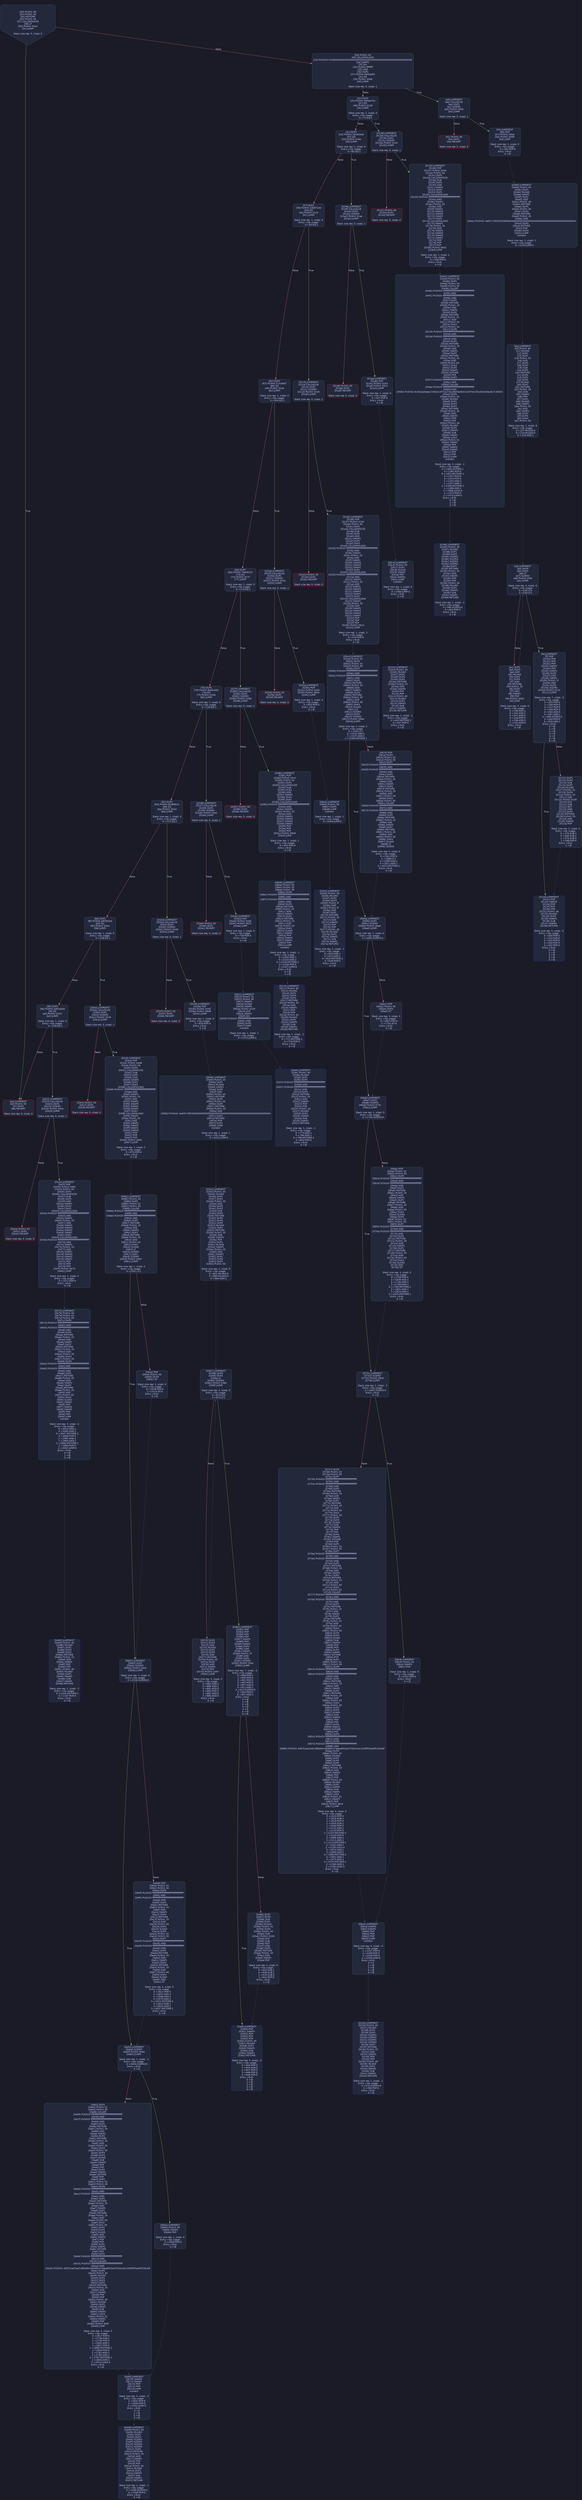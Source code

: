 digraph G {
    node [shape=box, style="filled, rounded", color="#565f89", fontcolor="#c0caf5", fontname="Helvetica", fillcolor="#24283b"];
    edge [color="#414868", fontcolor="#c0caf5", fontname="Helvetica"];
    bgcolor="#1a1b26";
    0 [ label = "[00] PUSH1 80
[02] PUSH1 40
[04] MSTORE
[05] PUSH1 04
[07] CALLDATASIZE
[08] LT
[09] PUSH2 00a4
[0c] JUMPI

Stack size req: 0, sizeΔ: 0
" shape = invhouse]
    1 [ label = "[0d] PUSH1 00
[0f] CALLDATALOAD
[10] PUSH29 0100000000000000000000000000000000000000000000000000000000
[2e] SWAP1
[2f] DIV
[30] PUSH4 ffffffff
[35] AND
[36] DUP1
[37] PUSH4 06fdde03
[3c] EQ
[3d] PUSH2 00a9
[40] JUMPI

Stack size req: 0, sizeΔ: 1
"]
    2 [ label = "[41] DUP1
[42] PUSH4 095ea7b3
[47] EQ
[48] PUSH2 0139
[4b] JUMPI

Stack size req: 1, sizeΔ: 0
Entry->Op usage:
	0->71:EQ:1
"]
    3 [ label = "[4c] DUP1
[4d] PUSH4 18160ddd
[52] EQ
[53] PUSH2 019e
[56] JUMPI

Stack size req: 1, sizeΔ: 0
Entry->Op usage:
	0->82:EQ:1
"]
    4 [ label = "[57] DUP1
[58] PUSH4 23b872dd
[5d] EQ
[5e] PUSH2 01c9
[61] JUMPI

Stack size req: 1, sizeΔ: 0
Entry->Op usage:
	0->93:EQ:1
"]
    5 [ label = "[62] DUP1
[63] PUSH4 313ce567
[68] EQ
[69] PUSH2 024e
[6c] JUMPI

Stack size req: 1, sizeΔ: 0
Entry->Op usage:
	0->104:EQ:1
"]
    6 [ label = "[6d] DUP1
[6e] PUSH4 70a08231
[73] EQ
[74] PUSH2 027f
[77] JUMPI

Stack size req: 1, sizeΔ: 0
Entry->Op usage:
	0->115:EQ:1
"]
    7 [ label = "[78] DUP1
[79] PUSH4 8da5cb5b
[7e] EQ
[7f] PUSH2 02d6
[82] JUMPI

Stack size req: 1, sizeΔ: 0
Entry->Op usage:
	0->126:EQ:1
"]
    8 [ label = "[83] DUP1
[84] PUSH4 95d89b41
[89] EQ
[8a] PUSH2 032d
[8d] JUMPI

Stack size req: 1, sizeΔ: 0
Entry->Op usage:
	0->137:EQ:1
"]
    9 [ label = "[8e] DUP1
[8f] PUSH4 a9059cbb
[94] EQ
[95] PUSH2 03bd
[98] JUMPI

Stack size req: 1, sizeΔ: 0
Entry->Op usage:
	0->148:EQ:1
"]
    10 [ label = "[99] DUP1
[9a] PUSH4 dd62ed3e
[9f] EQ
[a0] PUSH2 0422
[a3] JUMPI

Stack size req: 1, sizeΔ: 0
Entry->Op usage:
	0->159:EQ:1
"]
    11 [ label = "[a4] JUMPDEST
[a5] PUSH1 00
[a7] DUP1
[a8] REVERT

Stack size req: 0, sizeΔ: 0
" color = "red"]
    12 [ label = "[a9] JUMPDEST
[aa] CALLVALUE
[ab] DUP1
[ac] ISZERO
[ad] PUSH2 00b5
[b0] JUMPI

Stack size req: 0, sizeΔ: 1
"]
    13 [ label = "[b1] PUSH1 00
[b3] DUP1
[b4] REVERT

Stack size req: 0, sizeΔ: 0
" color = "red"]
    14 [ label = "[b5] JUMPDEST
[b6] POP
[b7] PUSH2 00be
[ba] PUSH2 0499
[bd] JUMP

Stack size req: 1, sizeΔ: 0
Entry->Op usage:
	0->182:POP:0
Entry->Exit:
	0->😵
"]
    15 [ label = "[be] JUMPDEST
[bf] PUSH1 40
[c1] MLOAD
[c2] DUP1
[c3] DUP1
[c4] PUSH1 20
[c6] ADD
[c7] DUP3
[c8] DUP2
[c9] SUB
[ca] DUP3
[cb] MSTORE
[cc] DUP4
[cd] DUP2
[ce] DUP2
[cf] MLOAD
[d0] DUP2
[d1] MSTORE
[d2] PUSH1 20
[d4] ADD
[d5] SWAP2
[d6] POP
[d7] DUP1
[d8] MLOAD
[d9] SWAP1
[da] PUSH1 20
[dc] ADD
[dd] SWAP1
[de] DUP1
[df] DUP4
[e0] DUP4
[e1] PUSH1 00

Stack size req: 1, sizeΔ: 9
Entry->Op usage:
	0->207:MLOAD:0
	0->216:MLOAD:0
	0->220:ADD:1
"]
    16 [ label = "[e3] JUMPDEST
[e4] DUP4
[e5] DUP2
[e6] LT
[e7] ISZERO
[e8] PUSH2 00fe
[eb] JUMPI

Stack size req: 4, sizeΔ: 0
Entry->Op usage:
	0->230:LT:0
	3->230:LT:1
"]
    17 [ label = "[ec] DUP1
[ed] DUP3
[ee] ADD
[ef] MLOAD
[f0] DUP2
[f1] DUP5
[f2] ADD
[f3] MSTORE
[f4] PUSH1 20
[f6] DUP2
[f7] ADD
[f8] SWAP1
[f9] POP
[fa] PUSH2 00e3
[fd] JUMP

Stack size req: 3, sizeΔ: 0
Entry->Op usage:
	0->238:ADD:1
	0->242:ADD:1
	0->247:ADD:0
	0->249:POP:0
	1->238:ADD:0
	2->242:ADD:0
Entry->Exit:
	0->😵
"]
    18 [ label = "[fe] JUMPDEST
[ff] POP
[0100] POP
[0101] POP
[0102] POP
[0103] SWAP1
[0104] POP
[0105] SWAP1
[0106] DUP2
[0107] ADD
[0108] SWAP1
[0109] PUSH1 1f
[010b] AND
[010c] DUP1
[010d] ISZERO
[010e] PUSH2 012b
[0111] JUMPI

Stack size req: 7, sizeΔ: -5
Entry->Op usage:
	0->255:POP:0
	1->256:POP:0
	2->257:POP:0
	3->258:POP:0
	4->263:ADD:0
	4->267:AND:1
	4->269:ISZERO:0
	5->260:POP:0
	6->263:ADD:1
Entry->Exit:
	0->😵
	1->😵
	2->😵
	3->😵
	4->0
	5->😵
	6->😵
"]
    19 [ label = "[0112] DUP1
[0113] DUP3
[0114] SUB
[0115] DUP1
[0116] MLOAD
[0117] PUSH1 01
[0119] DUP4
[011a] PUSH1 20
[011c] SUB
[011d] PUSH2 0100
[0120] EXP
[0121] SUB
[0122] NOT
[0123] AND
[0124] DUP2
[0125] MSTORE
[0126] PUSH1 20
[0128] ADD
[0129] SWAP2
[012a] POP

Stack size req: 2, sizeΔ: 0
Entry->Op usage:
	0->276:SUB:1
	0->284:SUB:1
	1->276:SUB:0
	1->298:POP:0
Entry->Exit:
	1->😵
"]
    20 [ label = "[012b] JUMPDEST
[012c] POP
[012d] SWAP3
[012e] POP
[012f] POP
[0130] POP
[0131] PUSH1 40
[0133] MLOAD
[0134] DUP1
[0135] SWAP2
[0136] SUB
[0137] SWAP1
[0138] RETURN

Stack size req: 5, sizeΔ: -5
Entry->Op usage:
	0->300:POP:0
	1->310:SUB:0
	2->303:POP:0
	3->304:POP:0
	4->302:POP:0
Entry->Exit:
	0->😵
	1->😵
	2->😵
	3->😵
	4->😵
" color = "darkblue"]
    21 [ label = "[0139] JUMPDEST
[013a] CALLVALUE
[013b] DUP1
[013c] ISZERO
[013d] PUSH2 0145
[0140] JUMPI

Stack size req: 0, sizeΔ: 1
"]
    22 [ label = "[0141] PUSH1 00
[0143] DUP1
[0144] REVERT

Stack size req: 0, sizeΔ: 0
" color = "red"]
    23 [ label = "[0145] JUMPDEST
[0146] POP
[0147] PUSH2 0184
[014a] PUSH1 04
[014c] DUP1
[014d] CALLDATASIZE
[014e] SUB
[014f] DUP2
[0150] ADD
[0151] SWAP1
[0152] DUP1
[0153] DUP1
[0154] CALLDATALOAD
[0155] PUSH20 ffffffffffffffffffffffffffffffffffffffff
[016a] AND
[016b] SWAP1
[016c] PUSH1 20
[016e] ADD
[016f] SWAP1
[0170] SWAP3
[0171] SWAP2
[0172] SWAP1
[0173] DUP1
[0174] CALLDATALOAD
[0175] SWAP1
[0176] PUSH1 20
[0178] ADD
[0179] SWAP1
[017a] SWAP3
[017b] SWAP2
[017c] SWAP1
[017d] POP
[017e] POP
[017f] POP
[0180] PUSH2 04d2
[0183] JUMP

Stack size req: 1, sizeΔ: 2
Entry->Op usage:
	0->326:POP:0
Entry->Exit:
	0->😵
"]
    24 [ label = "[0184] JUMPDEST
[0185] PUSH1 40
[0187] MLOAD
[0188] DUP1
[0189] DUP3
[018a] ISZERO
[018b] ISZERO
[018c] ISZERO
[018d] ISZERO
[018e] DUP2
[018f] MSTORE
[0190] PUSH1 20
[0192] ADD
[0193] SWAP2
[0194] POP
[0195] POP
[0196] PUSH1 40
[0198] MLOAD
[0199] DUP1
[019a] SWAP2
[019b] SUB
[019c] SWAP1
[019d] RETURN

Stack size req: 1, sizeΔ: -1
Entry->Op usage:
	0->394:ISZERO:0
	0->404:POP:0
Entry->Exit:
	0->😵
" color = "darkblue"]
    25 [ label = "[019e] JUMPDEST
[019f] CALLVALUE
[01a0] DUP1
[01a1] ISZERO
[01a2] PUSH2 01aa
[01a5] JUMPI

Stack size req: 0, sizeΔ: 1
"]
    26 [ label = "[01a6] PUSH1 00
[01a8] DUP1
[01a9] REVERT

Stack size req: 0, sizeΔ: 0
" color = "red"]
    27 [ label = "[01aa] JUMPDEST
[01ab] POP
[01ac] PUSH2 01b3
[01af] PUSH2 05c4
[01b2] JUMP

Stack size req: 1, sizeΔ: 0
Entry->Op usage:
	0->427:POP:0
Entry->Exit:
	0->😵
"]
    28 [ label = "[01b3] JUMPDEST
[01b4] PUSH1 40
[01b6] MLOAD
[01b7] DUP1
[01b8] DUP3
[01b9] DUP2
[01ba] MSTORE
[01bb] PUSH1 20
[01bd] ADD
[01be] SWAP2
[01bf] POP
[01c0] POP
[01c1] PUSH1 40
[01c3] MLOAD
[01c4] DUP1
[01c5] SWAP2
[01c6] SUB
[01c7] SWAP1
[01c8] RETURN

Stack size req: 1, sizeΔ: -1
Entry->Op usage:
	0->442:MSTORE:1
	0->447:POP:0
Entry->Exit:
	0->😵
" color = "darkblue"]
    29 [ label = "[01c9] JUMPDEST
[01ca] CALLVALUE
[01cb] DUP1
[01cc] ISZERO
[01cd] PUSH2 01d5
[01d0] JUMPI

Stack size req: 0, sizeΔ: 1
"]
    30 [ label = "[01d1] PUSH1 00
[01d3] DUP1
[01d4] REVERT

Stack size req: 0, sizeΔ: 0
" color = "red"]
    31 [ label = "[01d5] JUMPDEST
[01d6] POP
[01d7] PUSH2 0234
[01da] PUSH1 04
[01dc] DUP1
[01dd] CALLDATASIZE
[01de] SUB
[01df] DUP2
[01e0] ADD
[01e1] SWAP1
[01e2] DUP1
[01e3] DUP1
[01e4] CALLDATALOAD
[01e5] PUSH20 ffffffffffffffffffffffffffffffffffffffff
[01fa] AND
[01fb] SWAP1
[01fc] PUSH1 20
[01fe] ADD
[01ff] SWAP1
[0200] SWAP3
[0201] SWAP2
[0202] SWAP1
[0203] DUP1
[0204] CALLDATALOAD
[0205] PUSH20 ffffffffffffffffffffffffffffffffffffffff
[021a] AND
[021b] SWAP1
[021c] PUSH1 20
[021e] ADD
[021f] SWAP1
[0220] SWAP3
[0221] SWAP2
[0222] SWAP1
[0223] DUP1
[0224] CALLDATALOAD
[0225] SWAP1
[0226] PUSH1 20
[0228] ADD
[0229] SWAP1
[022a] SWAP3
[022b] SWAP2
[022c] SWAP1
[022d] POP
[022e] POP
[022f] POP
[0230] PUSH2 05cd
[0233] JUMP

Stack size req: 1, sizeΔ: 3
Entry->Op usage:
	0->470:POP:0
Entry->Exit:
	0->😵
"]
    32 [ label = "[0234] JUMPDEST
[0235] PUSH1 40
[0237] MLOAD
[0238] DUP1
[0239] DUP3
[023a] ISZERO
[023b] ISZERO
[023c] ISZERO
[023d] ISZERO
[023e] DUP2
[023f] MSTORE
[0240] PUSH1 20
[0242] ADD
[0243] SWAP2
[0244] POP
[0245] POP
[0246] PUSH1 40
[0248] MLOAD
[0249] DUP1
[024a] SWAP2
[024b] SUB
[024c] SWAP1
[024d] RETURN

Stack size req: 1, sizeΔ: -1
Entry->Op usage:
	0->570:ISZERO:0
	0->580:POP:0
Entry->Exit:
	0->😵
" color = "darkblue"]
    33 [ label = "[024e] JUMPDEST
[024f] CALLVALUE
[0250] DUP1
[0251] ISZERO
[0252] PUSH2 025a
[0255] JUMPI

Stack size req: 0, sizeΔ: 1
"]
    34 [ label = "[0256] PUSH1 00
[0258] DUP1
[0259] REVERT

Stack size req: 0, sizeΔ: 0
" color = "red"]
    35 [ label = "[025a] JUMPDEST
[025b] POP
[025c] PUSH2 0263
[025f] PUSH2 08d4
[0262] JUMP

Stack size req: 1, sizeΔ: 0
Entry->Op usage:
	0->603:POP:0
Entry->Exit:
	0->😵
"]
    36 [ label = "[0263] JUMPDEST
[0264] PUSH1 40
[0266] MLOAD
[0267] DUP1
[0268] DUP3
[0269] PUSH1 ff
[026b] AND
[026c] PUSH1 ff
[026e] AND
[026f] DUP2
[0270] MSTORE
[0271] PUSH1 20
[0273] ADD
[0274] SWAP2
[0275] POP
[0276] POP
[0277] PUSH1 40
[0279] MLOAD
[027a] DUP1
[027b] SWAP2
[027c] SUB
[027d] SWAP1
[027e] RETURN

Stack size req: 1, sizeΔ: -1
Entry->Op usage:
	0->619:AND:1
	0->622:AND:1
	0->624:MSTORE:1
	0->629:POP:0
Entry->Exit:
	0->😵
" color = "darkblue"]
    37 [ label = "[027f] JUMPDEST
[0280] CALLVALUE
[0281] DUP1
[0282] ISZERO
[0283] PUSH2 028b
[0286] JUMPI

Stack size req: 0, sizeΔ: 1
"]
    38 [ label = "[0287] PUSH1 00
[0289] DUP1
[028a] REVERT

Stack size req: 0, sizeΔ: 0
" color = "red"]
    39 [ label = "[028b] JUMPDEST
[028c] POP
[028d] PUSH2 02c0
[0290] PUSH1 04
[0292] DUP1
[0293] CALLDATASIZE
[0294] SUB
[0295] DUP2
[0296] ADD
[0297] SWAP1
[0298] DUP1
[0299] DUP1
[029a] CALLDATALOAD
[029b] PUSH20 ffffffffffffffffffffffffffffffffffffffff
[02b0] AND
[02b1] SWAP1
[02b2] PUSH1 20
[02b4] ADD
[02b5] SWAP1
[02b6] SWAP3
[02b7] SWAP2
[02b8] SWAP1
[02b9] POP
[02ba] POP
[02bb] POP
[02bc] PUSH2 08d9
[02bf] JUMP

Stack size req: 1, sizeΔ: 1
Entry->Op usage:
	0->652:POP:0
Entry->Exit:
	0->😵
"]
    40 [ label = "[02c0] JUMPDEST
[02c1] PUSH1 40
[02c3] MLOAD
[02c4] DUP1
[02c5] DUP3
[02c6] DUP2
[02c7] MSTORE
[02c8] PUSH1 20
[02ca] ADD
[02cb] SWAP2
[02cc] POP
[02cd] POP
[02ce] PUSH1 40
[02d0] MLOAD
[02d1] DUP1
[02d2] SWAP2
[02d3] SUB
[02d4] SWAP1
[02d5] RETURN

Stack size req: 1, sizeΔ: -1
Entry->Op usage:
	0->711:MSTORE:1
	0->716:POP:0
Entry->Exit:
	0->😵
" color = "darkblue"]
    41 [ label = "[02d6] JUMPDEST
[02d7] CALLVALUE
[02d8] DUP1
[02d9] ISZERO
[02da] PUSH2 02e2
[02dd] JUMPI

Stack size req: 0, sizeΔ: 1
"]
    42 [ label = "[02de] PUSH1 00
[02e0] DUP1
[02e1] REVERT

Stack size req: 0, sizeΔ: 0
" color = "red"]
    43 [ label = "[02e2] JUMPDEST
[02e3] POP
[02e4] PUSH2 02eb
[02e7] PUSH2 0922
[02ea] JUMP

Stack size req: 1, sizeΔ: 0
Entry->Op usage:
	0->739:POP:0
Entry->Exit:
	0->😵
"]
    44 [ label = "[02eb] JUMPDEST
[02ec] PUSH1 40
[02ee] MLOAD
[02ef] DUP1
[02f0] DUP3
[02f1] PUSH20 ffffffffffffffffffffffffffffffffffffffff
[0306] AND
[0307] PUSH20 ffffffffffffffffffffffffffffffffffffffff
[031c] AND
[031d] DUP2
[031e] MSTORE
[031f] PUSH1 20
[0321] ADD
[0322] SWAP2
[0323] POP
[0324] POP
[0325] PUSH1 40
[0327] MLOAD
[0328] DUP1
[0329] SWAP2
[032a] SUB
[032b] SWAP1
[032c] RETURN

Stack size req: 1, sizeΔ: -1
Entry->Op usage:
	0->774:AND:1
	0->796:AND:1
	0->798:MSTORE:1
	0->803:POP:0
Entry->Exit:
	0->😵
" color = "darkblue"]
    45 [ label = "[032d] JUMPDEST
[032e] CALLVALUE
[032f] DUP1
[0330] ISZERO
[0331] PUSH2 0339
[0334] JUMPI

Stack size req: 0, sizeΔ: 1
"]
    46 [ label = "[0335] PUSH1 00
[0337] DUP1
[0338] REVERT

Stack size req: 0, sizeΔ: 0
" color = "red"]
    47 [ label = "[0339] JUMPDEST
[033a] POP
[033b] PUSH2 0342
[033e] PUSH2 0948
[0341] JUMP

Stack size req: 1, sizeΔ: 0
Entry->Op usage:
	0->826:POP:0
Entry->Exit:
	0->😵
"]
    48 [ label = "[0342] JUMPDEST
[0343] PUSH1 40
[0345] MLOAD
[0346] DUP1
[0347] DUP1
[0348] PUSH1 20
[034a] ADD
[034b] DUP3
[034c] DUP2
[034d] SUB
[034e] DUP3
[034f] MSTORE
[0350] DUP4
[0351] DUP2
[0352] DUP2
[0353] MLOAD
[0354] DUP2
[0355] MSTORE
[0356] PUSH1 20
[0358] ADD
[0359] SWAP2
[035a] POP
[035b] DUP1
[035c] MLOAD
[035d] SWAP1
[035e] PUSH1 20
[0360] ADD
[0361] SWAP1
[0362] DUP1
[0363] DUP4
[0364] DUP4
[0365] PUSH1 00

Stack size req: 1, sizeΔ: 9
Entry->Op usage:
	0->851:MLOAD:0
	0->860:MLOAD:0
	0->864:ADD:1
"]
    49 [ label = "[0367] JUMPDEST
[0368] DUP4
[0369] DUP2
[036a] LT
[036b] ISZERO
[036c] PUSH2 0382
[036f] JUMPI

Stack size req: 4, sizeΔ: 0
Entry->Op usage:
	0->874:LT:0
	3->874:LT:1
"]
    50 [ label = "[0370] DUP1
[0371] DUP3
[0372] ADD
[0373] MLOAD
[0374] DUP2
[0375] DUP5
[0376] ADD
[0377] MSTORE
[0378] PUSH1 20
[037a] DUP2
[037b] ADD
[037c] SWAP1
[037d] POP
[037e] PUSH2 0367
[0381] JUMP

Stack size req: 3, sizeΔ: 0
Entry->Op usage:
	0->882:ADD:1
	0->886:ADD:1
	0->891:ADD:0
	0->893:POP:0
	1->882:ADD:0
	2->886:ADD:0
Entry->Exit:
	0->😵
"]
    51 [ label = "[0382] JUMPDEST
[0383] POP
[0384] POP
[0385] POP
[0386] POP
[0387] SWAP1
[0388] POP
[0389] SWAP1
[038a] DUP2
[038b] ADD
[038c] SWAP1
[038d] PUSH1 1f
[038f] AND
[0390] DUP1
[0391] ISZERO
[0392] PUSH2 03af
[0395] JUMPI

Stack size req: 7, sizeΔ: -5
Entry->Op usage:
	0->899:POP:0
	1->900:POP:0
	2->901:POP:0
	3->902:POP:0
	4->907:ADD:0
	4->911:AND:1
	4->913:ISZERO:0
	5->904:POP:0
	6->907:ADD:1
Entry->Exit:
	0->😵
	1->😵
	2->😵
	3->😵
	4->0
	5->😵
	6->😵
"]
    52 [ label = "[0396] DUP1
[0397] DUP3
[0398] SUB
[0399] DUP1
[039a] MLOAD
[039b] PUSH1 01
[039d] DUP4
[039e] PUSH1 20
[03a0] SUB
[03a1] PUSH2 0100
[03a4] EXP
[03a5] SUB
[03a6] NOT
[03a7] AND
[03a8] DUP2
[03a9] MSTORE
[03aa] PUSH1 20
[03ac] ADD
[03ad] SWAP2
[03ae] POP

Stack size req: 2, sizeΔ: 0
Entry->Op usage:
	0->920:SUB:1
	0->928:SUB:1
	1->920:SUB:0
	1->942:POP:0
Entry->Exit:
	1->😵
"]
    53 [ label = "[03af] JUMPDEST
[03b0] POP
[03b1] SWAP3
[03b2] POP
[03b3] POP
[03b4] POP
[03b5] PUSH1 40
[03b7] MLOAD
[03b8] DUP1
[03b9] SWAP2
[03ba] SUB
[03bb] SWAP1
[03bc] RETURN

Stack size req: 5, sizeΔ: -5
Entry->Op usage:
	0->944:POP:0
	1->954:SUB:0
	2->947:POP:0
	3->948:POP:0
	4->946:POP:0
Entry->Exit:
	0->😵
	1->😵
	2->😵
	3->😵
	4->😵
" color = "darkblue"]
    54 [ label = "[03bd] JUMPDEST
[03be] CALLVALUE
[03bf] DUP1
[03c0] ISZERO
[03c1] PUSH2 03c9
[03c4] JUMPI

Stack size req: 0, sizeΔ: 1
"]
    55 [ label = "[03c5] PUSH1 00
[03c7] DUP1
[03c8] REVERT

Stack size req: 0, sizeΔ: 0
" color = "red"]
    56 [ label = "[03c9] JUMPDEST
[03ca] POP
[03cb] PUSH2 0408
[03ce] PUSH1 04
[03d0] DUP1
[03d1] CALLDATASIZE
[03d2] SUB
[03d3] DUP2
[03d4] ADD
[03d5] SWAP1
[03d6] DUP1
[03d7] DUP1
[03d8] CALLDATALOAD
[03d9] PUSH20 ffffffffffffffffffffffffffffffffffffffff
[03ee] AND
[03ef] SWAP1
[03f0] PUSH1 20
[03f2] ADD
[03f3] SWAP1
[03f4] SWAP3
[03f5] SWAP2
[03f6] SWAP1
[03f7] DUP1
[03f8] CALLDATALOAD
[03f9] SWAP1
[03fa] PUSH1 20
[03fc] ADD
[03fd] SWAP1
[03fe] SWAP3
[03ff] SWAP2
[0400] SWAP1
[0401] POP
[0402] POP
[0403] POP
[0404] PUSH2 0981
[0407] JUMP

Stack size req: 1, sizeΔ: 2
Entry->Op usage:
	0->970:POP:0
Entry->Exit:
	0->😵
"]
    57 [ label = "[0408] JUMPDEST
[0409] PUSH1 40
[040b] MLOAD
[040c] DUP1
[040d] DUP3
[040e] ISZERO
[040f] ISZERO
[0410] ISZERO
[0411] ISZERO
[0412] DUP2
[0413] MSTORE
[0414] PUSH1 20
[0416] ADD
[0417] SWAP2
[0418] POP
[0419] POP
[041a] PUSH1 40
[041c] MLOAD
[041d] DUP1
[041e] SWAP2
[041f] SUB
[0420] SWAP1
[0421] RETURN

Stack size req: 1, sizeΔ: -1
Entry->Op usage:
	0->1038:ISZERO:0
	0->1048:POP:0
Entry->Exit:
	0->😵
" color = "darkblue"]
    58 [ label = "[0422] JUMPDEST
[0423] CALLVALUE
[0424] DUP1
[0425] ISZERO
[0426] PUSH2 042e
[0429] JUMPI

Stack size req: 0, sizeΔ: 1
"]
    59 [ label = "[042a] PUSH1 00
[042c] DUP1
[042d] REVERT

Stack size req: 0, sizeΔ: 0
" color = "red"]
    60 [ label = "[042e] JUMPDEST
[042f] POP
[0430] PUSH2 0483
[0433] PUSH1 04
[0435] DUP1
[0436] CALLDATASIZE
[0437] SUB
[0438] DUP2
[0439] ADD
[043a] SWAP1
[043b] DUP1
[043c] DUP1
[043d] CALLDATALOAD
[043e] PUSH20 ffffffffffffffffffffffffffffffffffffffff
[0453] AND
[0454] SWAP1
[0455] PUSH1 20
[0457] ADD
[0458] SWAP1
[0459] SWAP3
[045a] SWAP2
[045b] SWAP1
[045c] DUP1
[045d] CALLDATALOAD
[045e] PUSH20 ffffffffffffffffffffffffffffffffffffffff
[0473] AND
[0474] SWAP1
[0475] PUSH1 20
[0477] ADD
[0478] SWAP1
[0479] SWAP3
[047a] SWAP2
[047b] SWAP1
[047c] POP
[047d] POP
[047e] POP
[047f] PUSH2 0b75
[0482] JUMP

Stack size req: 1, sizeΔ: 2
Entry->Op usage:
	0->1071:POP:0
Entry->Exit:
	0->😵
"]
    61 [ label = "[0483] JUMPDEST
[0484] PUSH1 40
[0486] MLOAD
[0487] DUP1
[0488] DUP3
[0489] DUP2
[048a] MSTORE
[048b] PUSH1 20
[048d] ADD
[048e] SWAP2
[048f] POP
[0490] POP
[0491] PUSH1 40
[0493] MLOAD
[0494] DUP1
[0495] SWAP2
[0496] SUB
[0497] SWAP1
[0498] RETURN

Stack size req: 1, sizeΔ: -1
Entry->Op usage:
	0->1162:MSTORE:1
	0->1167:POP:0
Entry->Exit:
	0->😵
" color = "darkblue"]
    62 [ label = "[0499] JUMPDEST
[049a] PUSH1 40
[049c] DUP1
[049d] MLOAD
[049e] SWAP1
[049f] DUP2
[04a0] ADD
[04a1] PUSH1 40
[04a3] MSTORE
[04a4] DUP1
[04a5] PUSH1 0b
[04a7] DUP2
[04a8] MSTORE
[04a9] PUSH1 20
[04ab] ADD
[04ac] PUSH32 4e65774f5320546f6b656e000000000000000000000000000000000000000000
[04cd] DUP2
[04ce] MSTORE
[04cf] POP
[04d0] DUP2
[04d1] JUMP
Indirect!

Stack size req: 1, sizeΔ: 1
Entry->Op usage:
	0->1233:JUMP:0
" color = "teal"]
    63 [ label = "[04d2] JUMPDEST
[04d3] PUSH1 00
[04d5] DUP2
[04d6] PUSH1 03
[04d8] PUSH1 00
[04da] CALLER
[04db] PUSH20 ffffffffffffffffffffffffffffffffffffffff
[04f0] AND
[04f1] PUSH20 ffffffffffffffffffffffffffffffffffffffff
[0506] AND
[0507] DUP2
[0508] MSTORE
[0509] PUSH1 20
[050b] ADD
[050c] SWAP1
[050d] DUP2
[050e] MSTORE
[050f] PUSH1 20
[0511] ADD
[0512] PUSH1 00
[0514] SHA3
[0515] PUSH1 00
[0517] DUP6
[0518] PUSH20 ffffffffffffffffffffffffffffffffffffffff
[052d] AND
[052e] PUSH20 ffffffffffffffffffffffffffffffffffffffff
[0543] AND
[0544] DUP2
[0545] MSTORE
[0546] PUSH1 20
[0548] ADD
[0549] SWAP1
[054a] DUP2
[054b] MSTORE
[054c] PUSH1 20
[054e] ADD
[054f] PUSH1 00
[0551] SHA3
[0552] DUP2
[0553] SWAP1
[0554] SSTORE
[0555] POP
[0556] DUP3
[0557] PUSH20 ffffffffffffffffffffffffffffffffffffffff
[056c] AND
[056d] CALLER
[056e] PUSH20 ffffffffffffffffffffffffffffffffffffffff
[0583] AND
[0584] PUSH32 8c5be1e5ebec7d5bd14f71427d1e84f3dd0314c0f7b2291e5b200ac8c7c3b925
[05a5] DUP5
[05a6] PUSH1 40
[05a8] MLOAD
[05a9] DUP1
[05aa] DUP3
[05ab] DUP2
[05ac] MSTORE
[05ad] PUSH1 20
[05af] ADD
[05b0] SWAP2
[05b1] POP
[05b2] POP
[05b3] PUSH1 40
[05b5] MLOAD
[05b6] DUP1
[05b7] SWAP2
[05b8] SUB
[05b9] SWAP1
[05ba] LOG3
[05bb] PUSH1 01
[05bd] SWAP1
[05be] POP
[05bf] SWAP3
[05c0] SWAP2
[05c1] POP
[05c2] POP
[05c3] JUMP
Indirect!

Stack size req: 3, sizeΔ: -2
Entry->Op usage:
	0->1364:SSTORE:1
	0->1365:POP:0
	0->1452:MSTORE:1
	0->1457:POP:0
	0->1474:POP:0
	1->1325:AND:1
	1->1347:AND:1
	1->1349:MSTORE:1
	1->1388:AND:1
	1->1466:LOG3:4
	1->1473:POP:0
	2->1475:JUMP:0
Entry->Exit:
	0->😵
	1->😵
	2->😵
" color = "teal"]
    64 [ label = "[05c4] JUMPDEST
[05c5] PUSH1 00
[05c7] DUP1
[05c8] SLOAD
[05c9] SWAP1
[05ca] POP
[05cb] SWAP1
[05cc] JUMP
Indirect!

Stack size req: 1, sizeΔ: 0
Entry->Op usage:
	0->1484:JUMP:0
Entry->Exit:
	0->😵
" color = "teal"]
    65 [ label = "[05cd] JUMPDEST
[05ce] PUSH1 00
[05d0] DUP2
[05d1] PUSH1 02
[05d3] PUSH1 00
[05d5] DUP7
[05d6] PUSH20 ffffffffffffffffffffffffffffffffffffffff
[05eb] AND
[05ec] PUSH20 ffffffffffffffffffffffffffffffffffffffff
[0601] AND
[0602] DUP2
[0603] MSTORE
[0604] PUSH1 20
[0606] ADD
[0607] SWAP1
[0608] DUP2
[0609] MSTORE
[060a] PUSH1 20
[060c] ADD
[060d] PUSH1 00
[060f] SHA3
[0610] SLOAD
[0611] LT
[0612] ISZERO
[0613] DUP1
[0614] ISZERO
[0615] PUSH2 069a
[0618] JUMPI

Stack size req: 3, sizeΔ: 2
Entry->Op usage:
	0->1553:LT:1
	2->1515:AND:1
	2->1537:AND:1
	2->1539:MSTORE:1
"]
    66 [ label = "[0619] POP
[061a] DUP2
[061b] PUSH1 03
[061d] PUSH1 00
[061f] DUP7
[0620] PUSH20 ffffffffffffffffffffffffffffffffffffffff
[0635] AND
[0636] PUSH20 ffffffffffffffffffffffffffffffffffffffff
[064b] AND
[064c] DUP2
[064d] MSTORE
[064e] PUSH1 20
[0650] ADD
[0651] SWAP1
[0652] DUP2
[0653] MSTORE
[0654] PUSH1 20
[0656] ADD
[0657] PUSH1 00
[0659] SHA3
[065a] PUSH1 00
[065c] CALLER
[065d] PUSH20 ffffffffffffffffffffffffffffffffffffffff
[0672] AND
[0673] PUSH20 ffffffffffffffffffffffffffffffffffffffff
[0688] AND
[0689] DUP2
[068a] MSTORE
[068b] PUSH1 20
[068d] ADD
[068e] SWAP1
[068f] DUP2
[0690] MSTORE
[0691] PUSH1 20
[0693] ADD
[0694] PUSH1 00
[0696] SHA3
[0697] SLOAD
[0698] LT
[0699] ISZERO

Stack size req: 5, sizeΔ: 0
Entry->Op usage:
	0->1561:POP:0
	2->1688:LT:1
	4->1589:AND:1
	4->1611:AND:1
	4->1613:MSTORE:1
Entry->Exit:
	0->😵
"]
    67 [ label = "[069a] JUMPDEST
[069b] DUP1
[069c] ISZERO
[069d] PUSH2 06a6
[06a0] JUMPI

Stack size req: 1, sizeΔ: 0
Entry->Op usage:
	0->1692:ISZERO:0
"]
    68 [ label = "[06a1] POP
[06a2] PUSH1 00
[06a4] DUP3
[06a5] GT

Stack size req: 3, sizeΔ: 0
Entry->Op usage:
	0->1697:POP:0
	2->1701:GT:0
Entry->Exit:
	0->😵
"]
    69 [ label = "[06a6] JUMPDEST
[06a7] DUP1
[06a8] ISZERO
[06a9] PUSH2 0731
[06ac] JUMPI

Stack size req: 1, sizeΔ: 0
Entry->Op usage:
	0->1704:ISZERO:0
"]
    70 [ label = "[06ad] POP
[06ae] PUSH1 02
[06b0] PUSH1 00
[06b2] DUP5
[06b3] PUSH20 ffffffffffffffffffffffffffffffffffffffff
[06c8] AND
[06c9] PUSH20 ffffffffffffffffffffffffffffffffffffffff
[06de] AND
[06df] DUP2
[06e0] MSTORE
[06e1] PUSH1 20
[06e3] ADD
[06e4] SWAP1
[06e5] DUP2
[06e6] MSTORE
[06e7] PUSH1 20
[06e9] ADD
[06ea] PUSH1 00
[06ec] SHA3
[06ed] SLOAD
[06ee] DUP3
[06ef] PUSH1 02
[06f1] PUSH1 00
[06f3] DUP7
[06f4] PUSH20 ffffffffffffffffffffffffffffffffffffffff
[0709] AND
[070a] PUSH20 ffffffffffffffffffffffffffffffffffffffff
[071f] AND
[0720] DUP2
[0721] MSTORE
[0722] PUSH1 20
[0724] ADD
[0725] SWAP1
[0726] DUP2
[0727] MSTORE
[0728] PUSH1 20
[072a] ADD
[072b] PUSH1 00
[072d] SHA3
[072e] SLOAD
[072f] ADD
[0730] GT

Stack size req: 4, sizeΔ: 0
Entry->Op usage:
	0->1709:POP:0
	2->1839:ADD:1
	3->1736:AND:1
	3->1758:AND:1
	3->1760:MSTORE:1
	3->1801:AND:1
	3->1823:AND:1
	3->1825:MSTORE:1
Entry->Exit:
	0->😵
"]
    71 [ label = "[0731] JUMPDEST
[0732] ISZERO
[0733] PUSH2 08c8
[0736] JUMPI

Stack size req: 1, sizeΔ: -1
Entry->Op usage:
	0->1842:ISZERO:0
Entry->Exit:
	0->😵
"]
    72 [ label = "[0737] DUP2
[0738] PUSH1 02
[073a] PUSH1 00
[073c] DUP7
[073d] PUSH20 ffffffffffffffffffffffffffffffffffffffff
[0752] AND
[0753] PUSH20 ffffffffffffffffffffffffffffffffffffffff
[0768] AND
[0769] DUP2
[076a] MSTORE
[076b] PUSH1 20
[076d] ADD
[076e] SWAP1
[076f] DUP2
[0770] MSTORE
[0771] PUSH1 20
[0773] ADD
[0774] PUSH1 00
[0776] SHA3
[0777] PUSH1 00
[0779] DUP3
[077a] DUP3
[077b] SLOAD
[077c] SUB
[077d] SWAP3
[077e] POP
[077f] POP
[0780] DUP2
[0781] SWAP1
[0782] SSTORE
[0783] POP
[0784] DUP2
[0785] PUSH1 03
[0787] PUSH1 00
[0789] DUP7
[078a] PUSH20 ffffffffffffffffffffffffffffffffffffffff
[079f] AND
[07a0] PUSH20 ffffffffffffffffffffffffffffffffffffffff
[07b5] AND
[07b6] DUP2
[07b7] MSTORE
[07b8] PUSH1 20
[07ba] ADD
[07bb] SWAP1
[07bc] DUP2
[07bd] MSTORE
[07be] PUSH1 20
[07c0] ADD
[07c1] PUSH1 00
[07c3] SHA3
[07c4] PUSH1 00
[07c6] CALLER
[07c7] PUSH20 ffffffffffffffffffffffffffffffffffffffff
[07dc] AND
[07dd] PUSH20 ffffffffffffffffffffffffffffffffffffffff
[07f2] AND
[07f3] DUP2
[07f4] MSTORE
[07f5] PUSH1 20
[07f7] ADD
[07f8] SWAP1
[07f9] DUP2
[07fa] MSTORE
[07fb] PUSH1 20
[07fd] ADD
[07fe] PUSH1 00
[0800] SHA3
[0801] PUSH1 00
[0803] DUP3
[0804] DUP3
[0805] SLOAD
[0806] SUB
[0807] SWAP3
[0808] POP
[0809] POP
[080a] DUP2
[080b] SWAP1
[080c] SSTORE
[080d] POP
[080e] DUP2
[080f] PUSH1 02
[0811] PUSH1 00
[0813] DUP6
[0814] PUSH20 ffffffffffffffffffffffffffffffffffffffff
[0829] AND
[082a] PUSH20 ffffffffffffffffffffffffffffffffffffffff
[083f] AND
[0840] DUP2
[0841] MSTORE
[0842] PUSH1 20
[0844] ADD
[0845] SWAP1
[0846] DUP2
[0847] MSTORE
[0848] PUSH1 20
[084a] ADD
[084b] PUSH1 00
[084d] SHA3
[084e] PUSH1 00
[0850] DUP3
[0851] DUP3
[0852] SLOAD
[0853] ADD
[0854] SWAP3
[0855] POP
[0856] POP
[0857] DUP2
[0858] SWAP1
[0859] SSTORE
[085a] POP
[085b] DUP3
[085c] PUSH20 ffffffffffffffffffffffffffffffffffffffff
[0871] AND
[0872] DUP5
[0873] PUSH20 ffffffffffffffffffffffffffffffffffffffff
[0888] AND
[0889] PUSH32 ddf252ad1be2c89b69c2b068fc378daa952ba7f163c4a11628f55a4df523b3ef
[08aa] DUP5
[08ab] PUSH1 40
[08ad] MLOAD
[08ae] DUP1
[08af] DUP3
[08b0] DUP2
[08b1] MSTORE
[08b2] PUSH1 20
[08b4] ADD
[08b5] SWAP2
[08b6] POP
[08b7] POP
[08b8] PUSH1 40
[08ba] MLOAD
[08bb] DUP1
[08bc] SWAP2
[08bd] SUB
[08be] SWAP1
[08bf] LOG3
[08c0] PUSH1 01
[08c2] SWAP1
[08c3] POP
[08c4] PUSH2 08cd
[08c7] JUMP

Stack size req: 4, sizeΔ: 0
Entry->Op usage:
	0->2243:POP:0
	1->1916:SUB:1
	1->1918:POP:0
	1->2054:SUB:1
	1->2056:POP:0
	1->2131:ADD:1
	1->2133:POP:0
	1->2225:MSTORE:1
	1->2230:POP:0
	2->2089:AND:1
	2->2111:AND:1
	2->2113:MSTORE:1
	2->2161:AND:1
	2->2239:LOG3:4
	3->1874:AND:1
	3->1896:AND:1
	3->1898:MSTORE:1
	3->1951:AND:1
	3->1973:AND:1
	3->1975:MSTORE:1
	3->2184:AND:1
	3->2239:LOG3:3
Entry->Exit:
	0->😵
"]
    73 [ label = "[08c8] JUMPDEST
[08c9] PUSH1 00
[08cb] SWAP1
[08cc] POP

Stack size req: 1, sizeΔ: 0
Entry->Op usage:
	0->2252:POP:0
Entry->Exit:
	0->😵
"]
    74 [ label = "[08cd] JUMPDEST
[08ce] SWAP4
[08cf] SWAP3
[08d0] POP
[08d1] POP
[08d2] POP
[08d3] JUMP
Indirect!

Stack size req: 5, sizeΔ: -4
Entry->Op usage:
	1->2257:POP:0
	2->2258:POP:0
	3->2256:POP:0
	4->2259:JUMP:0
Entry->Exit:
	0->0
	1->😵
	2->😵
	3->😵
	4->😵
" color = "teal"]
    75 [ label = "[08d4] JUMPDEST
[08d5] PUSH1 08
[08d7] DUP2
[08d8] JUMP
Indirect!

Stack size req: 1, sizeΔ: 1
Entry->Op usage:
	0->2264:JUMP:0
" color = "teal"]
    76 [ label = "[08d9] JUMPDEST
[08da] PUSH1 00
[08dc] PUSH1 02
[08de] PUSH1 00
[08e0] DUP4
[08e1] PUSH20 ffffffffffffffffffffffffffffffffffffffff
[08f6] AND
[08f7] PUSH20 ffffffffffffffffffffffffffffffffffffffff
[090c] AND
[090d] DUP2
[090e] MSTORE
[090f] PUSH1 20
[0911] ADD
[0912] SWAP1
[0913] DUP2
[0914] MSTORE
[0915] PUSH1 20
[0917] ADD
[0918] PUSH1 00
[091a] SHA3
[091b] SLOAD
[091c] SWAP1
[091d] POP
[091e] SWAP2
[091f] SWAP1
[0920] POP
[0921] JUMP
Indirect!

Stack size req: 2, sizeΔ: -1
Entry->Op usage:
	0->2294:AND:1
	0->2316:AND:1
	0->2318:MSTORE:1
	0->2336:POP:0
	1->2337:JUMP:0
Entry->Exit:
	0->😵
	1->😵
" color = "teal"]
    77 [ label = "[0922] JUMPDEST
[0923] PUSH1 01
[0925] PUSH1 00
[0927] SWAP1
[0928] SLOAD
[0929] SWAP1
[092a] PUSH2 0100
[092d] EXP
[092e] SWAP1
[092f] DIV
[0930] PUSH20 ffffffffffffffffffffffffffffffffffffffff
[0945] AND
[0946] DUP2
[0947] JUMP
Indirect!

Stack size req: 1, sizeΔ: 1
Entry->Op usage:
	0->2375:JUMP:0
" color = "teal"]
    78 [ label = "[0948] JUMPDEST
[0949] PUSH1 40
[094b] DUP1
[094c] MLOAD
[094d] SWAP1
[094e] DUP2
[094f] ADD
[0950] PUSH1 40
[0952] MSTORE
[0953] DUP1
[0954] PUSH1 05
[0956] DUP2
[0957] MSTORE
[0958] PUSH1 20
[095a] ADD
[095b] PUSH32 4e45574f53000000000000000000000000000000000000000000000000000000
[097c] DUP2
[097d] MSTORE
[097e] POP
[097f] DUP2
[0980] JUMP
Indirect!

Stack size req: 1, sizeΔ: 1
Entry->Op usage:
	0->2432:JUMP:0
" color = "teal"]
    79 [ label = "[0981] JUMPDEST
[0982] PUSH1 00
[0984] DUP2
[0985] PUSH1 02
[0987] PUSH1 00
[0989] CALLER
[098a] PUSH20 ffffffffffffffffffffffffffffffffffffffff
[099f] AND
[09a0] PUSH20 ffffffffffffffffffffffffffffffffffffffff
[09b5] AND
[09b6] DUP2
[09b7] MSTORE
[09b8] PUSH1 20
[09ba] ADD
[09bb] SWAP1
[09bc] DUP2
[09bd] MSTORE
[09be] PUSH1 20
[09c0] ADD
[09c1] PUSH1 00
[09c3] SHA3
[09c4] SLOAD
[09c5] LT
[09c6] ISZERO
[09c7] DUP1
[09c8] ISZERO
[09c9] PUSH2 09d2
[09cc] JUMPI

Stack size req: 1, sizeΔ: 2
Entry->Op usage:
	0->2501:LT:1
"]
    80 [ label = "[09cd] POP
[09ce] PUSH1 00
[09d0] DUP3
[09d1] GT

Stack size req: 3, sizeΔ: 0
Entry->Op usage:
	0->2509:POP:0
	2->2513:GT:0
Entry->Exit:
	0->😵
"]
    81 [ label = "[09d2] JUMPDEST
[09d3] DUP1
[09d4] ISZERO
[09d5] PUSH2 0a5d
[09d8] JUMPI

Stack size req: 1, sizeΔ: 0
Entry->Op usage:
	0->2516:ISZERO:0
"]
    82 [ label = "[09d9] POP
[09da] PUSH1 02
[09dc] PUSH1 00
[09de] DUP5
[09df] PUSH20 ffffffffffffffffffffffffffffffffffffffff
[09f4] AND
[09f5] PUSH20 ffffffffffffffffffffffffffffffffffffffff
[0a0a] AND
[0a0b] DUP2
[0a0c] MSTORE
[0a0d] PUSH1 20
[0a0f] ADD
[0a10] SWAP1
[0a11] DUP2
[0a12] MSTORE
[0a13] PUSH1 20
[0a15] ADD
[0a16] PUSH1 00
[0a18] SHA3
[0a19] SLOAD
[0a1a] DUP3
[0a1b] PUSH1 02
[0a1d] PUSH1 00
[0a1f] DUP7
[0a20] PUSH20 ffffffffffffffffffffffffffffffffffffffff
[0a35] AND
[0a36] PUSH20 ffffffffffffffffffffffffffffffffffffffff
[0a4b] AND
[0a4c] DUP2
[0a4d] MSTORE
[0a4e] PUSH1 20
[0a50] ADD
[0a51] SWAP1
[0a52] DUP2
[0a53] MSTORE
[0a54] PUSH1 20
[0a56] ADD
[0a57] PUSH1 00
[0a59] SHA3
[0a5a] SLOAD
[0a5b] ADD
[0a5c] GT

Stack size req: 4, sizeΔ: 0
Entry->Op usage:
	0->2521:POP:0
	2->2651:ADD:1
	3->2548:AND:1
	3->2570:AND:1
	3->2572:MSTORE:1
	3->2613:AND:1
	3->2635:AND:1
	3->2637:MSTORE:1
Entry->Exit:
	0->😵
"]
    83 [ label = "[0a5d] JUMPDEST
[0a5e] ISZERO
[0a5f] PUSH2 0b6a
[0a62] JUMPI

Stack size req: 1, sizeΔ: -1
Entry->Op usage:
	0->2654:ISZERO:0
Entry->Exit:
	0->😵
"]
    84 [ label = "[0a63] DUP2
[0a64] PUSH1 02
[0a66] PUSH1 00
[0a68] CALLER
[0a69] PUSH20 ffffffffffffffffffffffffffffffffffffffff
[0a7e] AND
[0a7f] PUSH20 ffffffffffffffffffffffffffffffffffffffff
[0a94] AND
[0a95] DUP2
[0a96] MSTORE
[0a97] PUSH1 20
[0a99] ADD
[0a9a] SWAP1
[0a9b] DUP2
[0a9c] MSTORE
[0a9d] PUSH1 20
[0a9f] ADD
[0aa0] PUSH1 00
[0aa2] SHA3
[0aa3] PUSH1 00
[0aa5] DUP3
[0aa6] DUP3
[0aa7] SLOAD
[0aa8] SUB
[0aa9] SWAP3
[0aaa] POP
[0aab] POP
[0aac] DUP2
[0aad] SWAP1
[0aae] SSTORE
[0aaf] POP
[0ab0] DUP2
[0ab1] PUSH1 02
[0ab3] PUSH1 00
[0ab5] DUP6
[0ab6] PUSH20 ffffffffffffffffffffffffffffffffffffffff
[0acb] AND
[0acc] PUSH20 ffffffffffffffffffffffffffffffffffffffff
[0ae1] AND
[0ae2] DUP2
[0ae3] MSTORE
[0ae4] PUSH1 20
[0ae6] ADD
[0ae7] SWAP1
[0ae8] DUP2
[0ae9] MSTORE
[0aea] PUSH1 20
[0aec] ADD
[0aed] PUSH1 00
[0aef] SHA3
[0af0] PUSH1 00
[0af2] DUP3
[0af3] DUP3
[0af4] SLOAD
[0af5] ADD
[0af6] SWAP3
[0af7] POP
[0af8] POP
[0af9] DUP2
[0afa] SWAP1
[0afb] SSTORE
[0afc] POP
[0afd] DUP3
[0afe] PUSH20 ffffffffffffffffffffffffffffffffffffffff
[0b13] AND
[0b14] CALLER
[0b15] PUSH20 ffffffffffffffffffffffffffffffffffffffff
[0b2a] AND
[0b2b] PUSH32 ddf252ad1be2c89b69c2b068fc378daa952ba7f163c4a11628f55a4df523b3ef
[0b4c] DUP5
[0b4d] PUSH1 40
[0b4f] MLOAD
[0b50] DUP1
[0b51] DUP3
[0b52] DUP2
[0b53] MSTORE
[0b54] PUSH1 20
[0b56] ADD
[0b57] SWAP2
[0b58] POP
[0b59] POP
[0b5a] PUSH1 40
[0b5c] MLOAD
[0b5d] DUP1
[0b5e] SWAP2
[0b5f] SUB
[0b60] SWAP1
[0b61] LOG3
[0b62] PUSH1 01
[0b64] SWAP1
[0b65] POP
[0b66] PUSH2 0b6f
[0b69] JUMP

Stack size req: 3, sizeΔ: 0
Entry->Op usage:
	0->2917:POP:0
	1->2728:SUB:1
	1->2730:POP:0
	1->2805:ADD:1
	1->2807:POP:0
	1->2899:MSTORE:1
	1->2904:POP:0
	2->2763:AND:1
	2->2785:AND:1
	2->2787:MSTORE:1
	2->2835:AND:1
	2->2913:LOG3:4
Entry->Exit:
	0->😵
"]
    85 [ label = "[0b6a] JUMPDEST
[0b6b] PUSH1 00
[0b6d] SWAP1
[0b6e] POP

Stack size req: 1, sizeΔ: 0
Entry->Op usage:
	0->2926:POP:0
Entry->Exit:
	0->😵
"]
    86 [ label = "[0b6f] JUMPDEST
[0b70] SWAP3
[0b71] SWAP2
[0b72] POP
[0b73] POP
[0b74] JUMP
Indirect!

Stack size req: 4, sizeΔ: -3
Entry->Op usage:
	1->2931:POP:0
	2->2930:POP:0
	3->2932:JUMP:0
Entry->Exit:
	0->0
	1->😵
	2->😵
	3->😵
" color = "teal"]
    87 [ label = "[0b75] JUMPDEST
[0b76] PUSH1 00
[0b78] PUSH1 03
[0b7a] PUSH1 00
[0b7c] DUP5
[0b7d] PUSH20 ffffffffffffffffffffffffffffffffffffffff
[0b92] AND
[0b93] PUSH20 ffffffffffffffffffffffffffffffffffffffff
[0ba8] AND
[0ba9] DUP2
[0baa] MSTORE
[0bab] PUSH1 20
[0bad] ADD
[0bae] SWAP1
[0baf] DUP2
[0bb0] MSTORE
[0bb1] PUSH1 20
[0bb3] ADD
[0bb4] PUSH1 00
[0bb6] SHA3
[0bb7] PUSH1 00
[0bb9] DUP4
[0bba] PUSH20 ffffffffffffffffffffffffffffffffffffffff
[0bcf] AND
[0bd0] PUSH20 ffffffffffffffffffffffffffffffffffffffff
[0be5] AND
[0be6] DUP2
[0be7] MSTORE
[0be8] PUSH1 20
[0bea] ADD
[0beb] SWAP1
[0bec] DUP2
[0bed] MSTORE
[0bee] PUSH1 20
[0bf0] ADD
[0bf1] PUSH1 00
[0bf3] SHA3
[0bf4] SLOAD
[0bf5] SWAP1
[0bf6] POP
[0bf7] SWAP3
[0bf8] SWAP2
[0bf9] POP
[0bfa] POP
[0bfb] JUMP
Indirect!

Stack size req: 3, sizeΔ: -2
Entry->Op usage:
	0->3023:AND:1
	0->3045:AND:1
	0->3047:MSTORE:1
	0->3066:POP:0
	1->2962:AND:1
	1->2984:AND:1
	1->2986:MSTORE:1
	1->3065:POP:0
	2->3067:JUMP:0
Entry->Exit:
	0->😵
	1->😵
	2->😵
" color = "teal"]
    0 -> 1 [ label = "False" color = "#f7768e"]
    0 -> 11 [ label = "True" color = "#9ece6a"]
    1 -> 2 [ label = "False" color = "#f7768e"]
    1 -> 12 [ label = "True" color = "#9ece6a"]
    2 -> 3 [ label = "False" color = "#f7768e"]
    2 -> 21 [ label = "True" color = "#9ece6a"]
    3 -> 4 [ label = "False" color = "#f7768e"]
    3 -> 25 [ label = "True" color = "#9ece6a"]
    4 -> 5 [ label = "False" color = "#f7768e"]
    4 -> 29 [ label = "True" color = "#9ece6a"]
    5 -> 6 [ label = "False" color = "#f7768e"]
    5 -> 33 [ label = "True" color = "#9ece6a"]
    6 -> 7 [ label = "False" color = "#f7768e"]
    6 -> 37 [ label = "True" color = "#9ece6a"]
    7 -> 8 [ label = "False" color = "#f7768e"]
    7 -> 41 [ label = "True" color = "#9ece6a"]
    8 -> 9 [ label = "False" color = "#f7768e"]
    8 -> 45 [ label = "True" color = "#9ece6a"]
    9 -> 10 [ label = "False" color = "#f7768e"]
    9 -> 54 [ label = "True" color = "#9ece6a"]
    10 -> 11 [ label = "False" color = "#f7768e"]
    10 -> 58 [ label = "True" color = "#9ece6a"]
    12 -> 13 [ label = "False" color = "#f7768e"]
    12 -> 14 [ label = "True" color = "#9ece6a"]
    14 -> 62 [ ]
    15 -> 16 [ ]
    16 -> 17 [ label = "False" color = "#f7768e"]
    16 -> 18 [ label = "True" color = "#9ece6a"]
    17 -> 16 [ ]
    18 -> 19 [ label = "False" color = "#f7768e"]
    18 -> 20 [ label = "True" color = "#9ece6a"]
    19 -> 20 [ ]
    21 -> 22 [ label = "False" color = "#f7768e"]
    21 -> 23 [ label = "True" color = "#9ece6a"]
    23 -> 63 [ ]
    25 -> 26 [ label = "False" color = "#f7768e"]
    25 -> 27 [ label = "True" color = "#9ece6a"]
    27 -> 64 [ ]
    29 -> 30 [ label = "False" color = "#f7768e"]
    29 -> 31 [ label = "True" color = "#9ece6a"]
    31 -> 65 [ ]
    33 -> 34 [ label = "False" color = "#f7768e"]
    33 -> 35 [ label = "True" color = "#9ece6a"]
    35 -> 75 [ ]
    37 -> 38 [ label = "False" color = "#f7768e"]
    37 -> 39 [ label = "True" color = "#9ece6a"]
    39 -> 76 [ ]
    41 -> 42 [ label = "False" color = "#f7768e"]
    41 -> 43 [ label = "True" color = "#9ece6a"]
    43 -> 77 [ ]
    45 -> 46 [ label = "False" color = "#f7768e"]
    45 -> 47 [ label = "True" color = "#9ece6a"]
    47 -> 78 [ ]
    48 -> 49 [ ]
    49 -> 50 [ label = "False" color = "#f7768e"]
    49 -> 51 [ label = "True" color = "#9ece6a"]
    50 -> 49 [ ]
    51 -> 52 [ label = "False" color = "#f7768e"]
    51 -> 53 [ label = "True" color = "#9ece6a"]
    52 -> 53 [ ]
    54 -> 55 [ label = "False" color = "#f7768e"]
    54 -> 56 [ label = "True" color = "#9ece6a"]
    56 -> 79 [ ]
    58 -> 59 [ label = "False" color = "#f7768e"]
    58 -> 60 [ label = "True" color = "#9ece6a"]
    60 -> 87 [ ]
    65 -> 66 [ label = "False" color = "#f7768e"]
    65 -> 67 [ label = "True" color = "#9ece6a"]
    66 -> 67 [ ]
    67 -> 68 [ label = "False" color = "#f7768e"]
    67 -> 69 [ label = "True" color = "#9ece6a"]
    68 -> 69 [ ]
    69 -> 70 [ label = "False" color = "#f7768e"]
    69 -> 71 [ label = "True" color = "#9ece6a"]
    70 -> 71 [ ]
    71 -> 72 [ label = "False" color = "#f7768e"]
    71 -> 73 [ label = "True" color = "#9ece6a"]
    72 -> 74 [ ]
    73 -> 74 [ ]
    79 -> 80 [ label = "False" color = "#f7768e"]
    79 -> 81 [ label = "True" color = "#9ece6a"]
    80 -> 81 [ ]
    81 -> 82 [ label = "False" color = "#f7768e"]
    81 -> 83 [ label = "True" color = "#9ece6a"]
    82 -> 83 [ ]
    83 -> 84 [ label = "False" color = "#f7768e"]
    83 -> 85 [ label = "True" color = "#9ece6a"]
    84 -> 86 [ ]
    85 -> 86 [ ]
    62 -> 15 [ ]
    63 -> 24 [ ]
    64 -> 28 [ ]
    74 -> 32 [ ]
    75 -> 36 [ ]
    76 -> 40 [ ]
    77 -> 44 [ ]
    78 -> 48 [ ]
    86 -> 57 [ ]
    87 -> 61 [ ]

}
